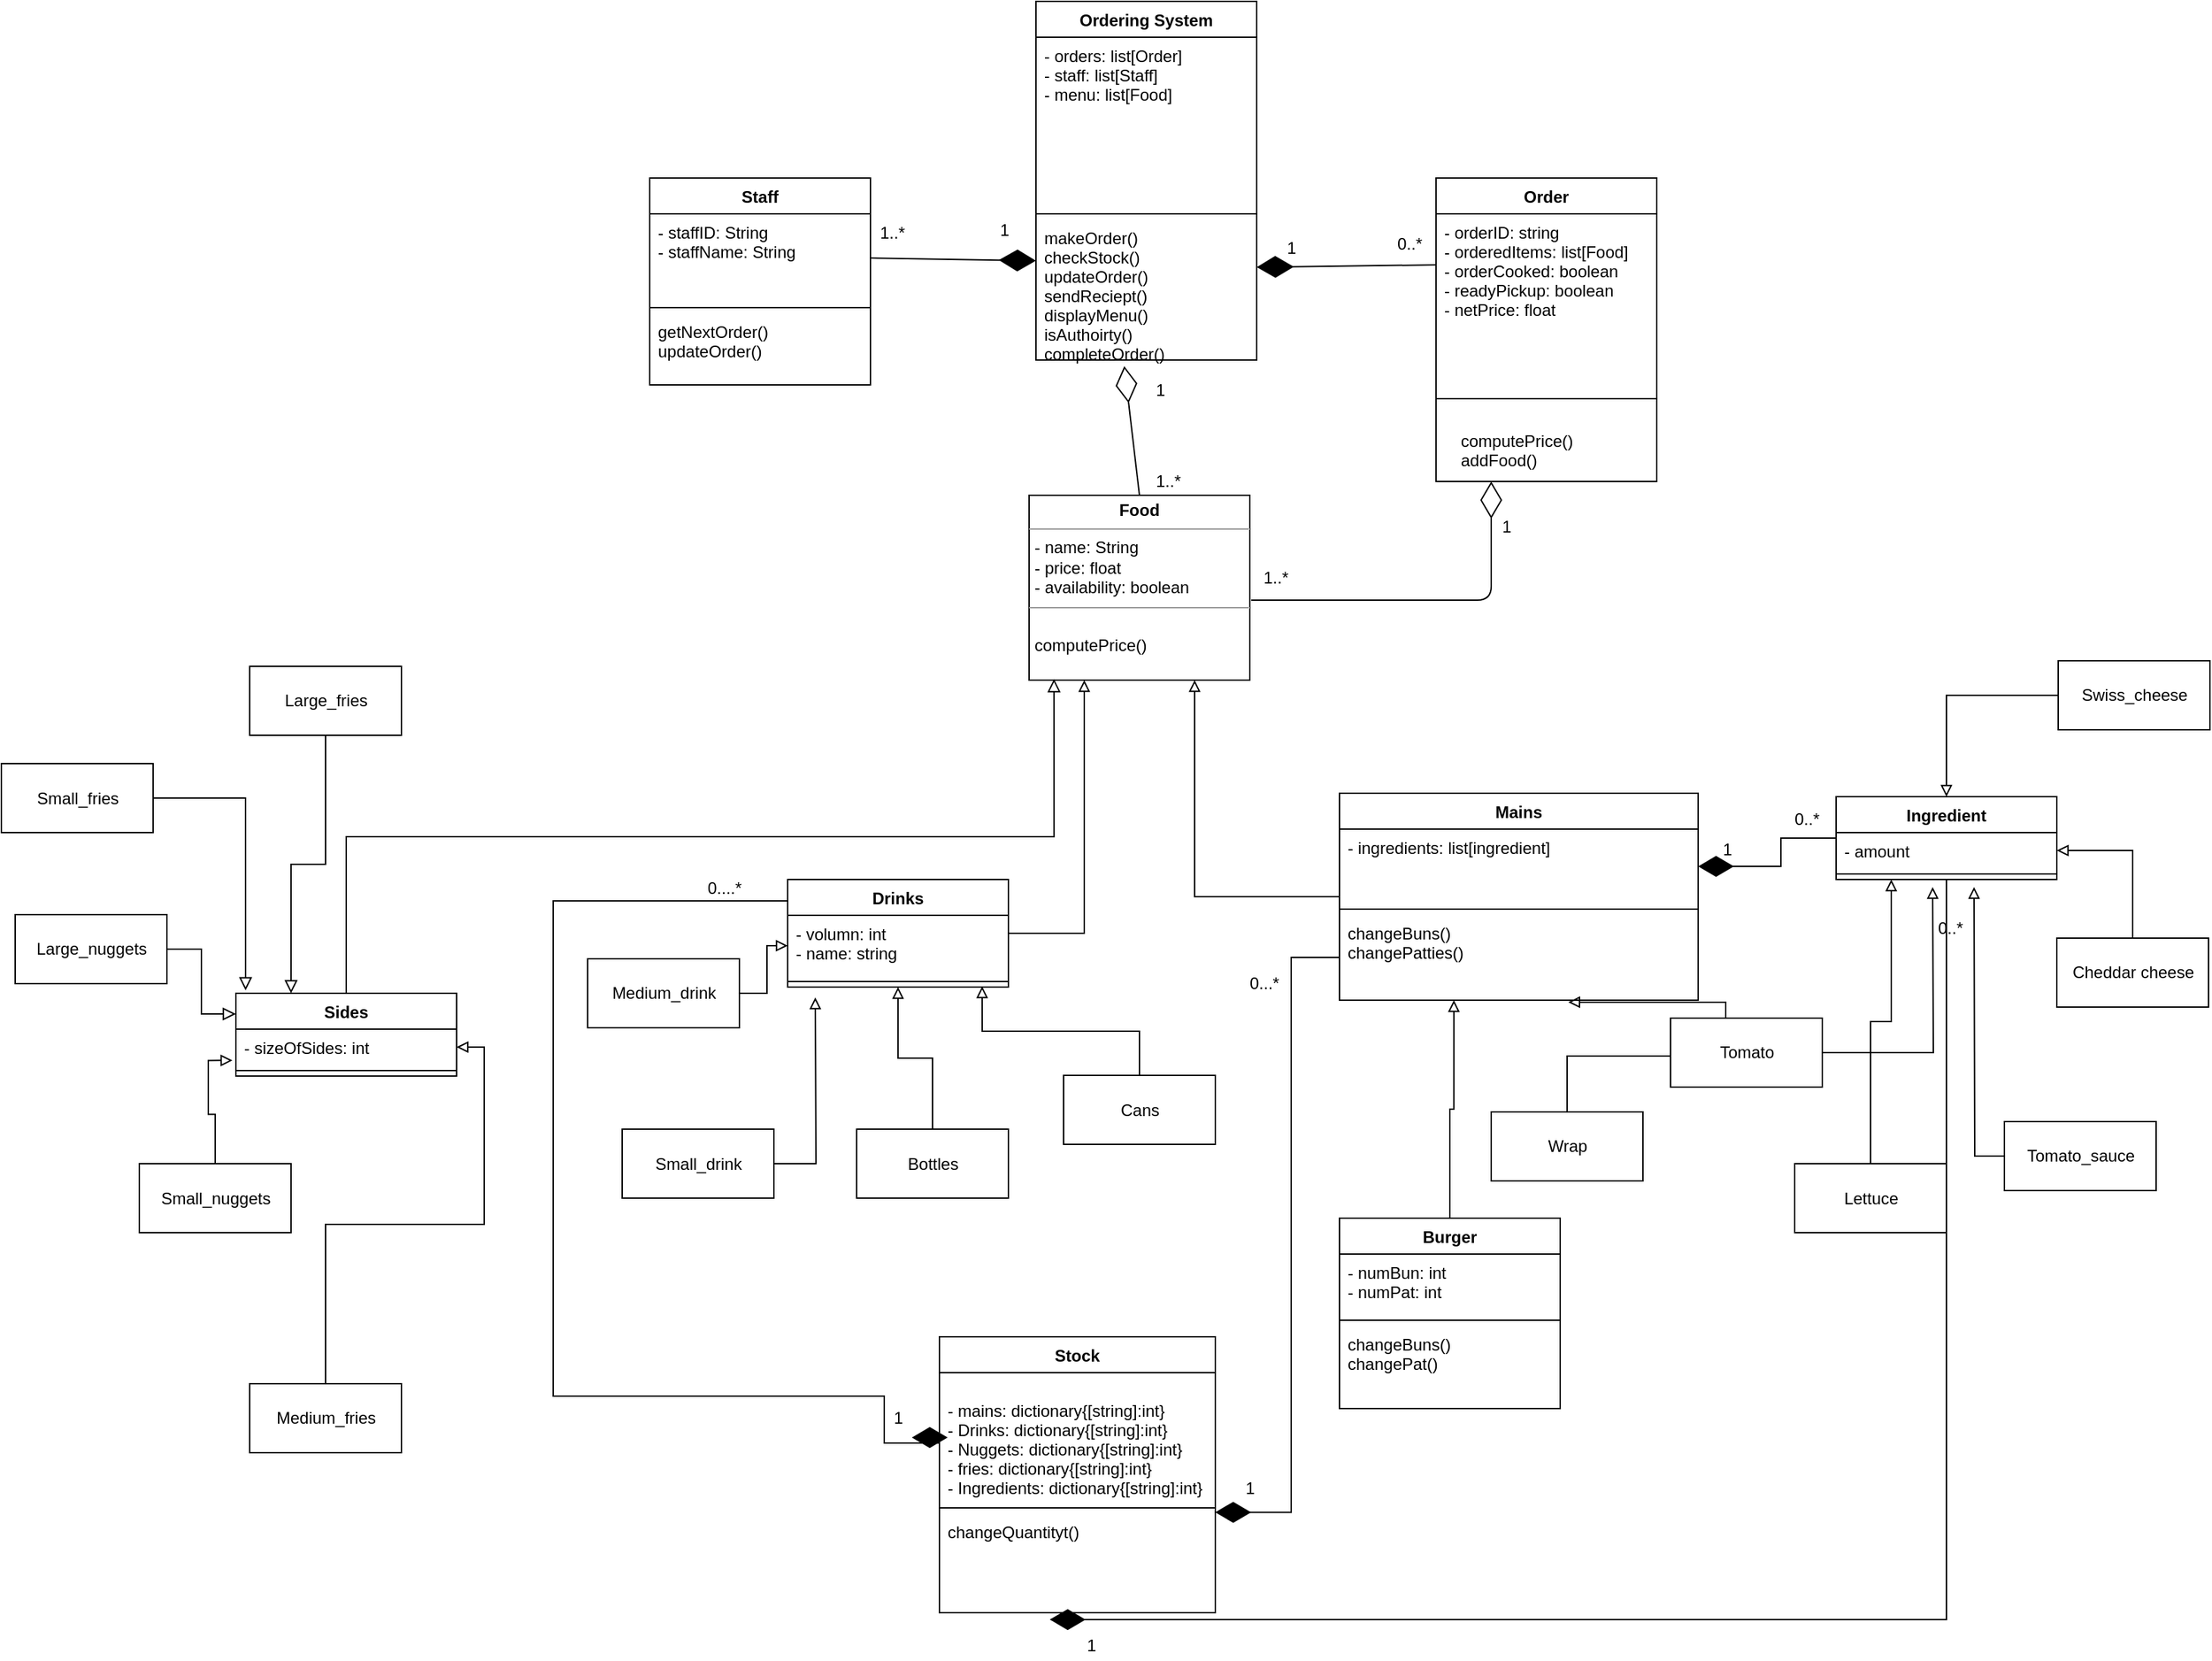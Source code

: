 <mxfile version="10.5.9"><diagram id="5gytXOl6D4iDugRrKdXu" name="Page-1"><mxGraphModel dx="567" dy="784" grid="1" gridSize="10" guides="1" tooltips="1" connect="1" arrows="1" fold="1" page="1" pageScale="1" pageWidth="827" pageHeight="1169" math="0" shadow="0"><root><mxCell id="0"/><mxCell id="1" parent="0"/><mxCell id="aKEfg9Bj62z_3khP71J6-56" style="edgeStyle=orthogonalEdgeStyle;rounded=0;orthogonalLoop=1;jettySize=auto;html=1;entryX=0.75;entryY=1;entryDx=0;entryDy=0;endArrow=block;endFill=0;" edge="1" parent="1" source="aKEfg9Bj62z_3khP71J6-57" target="aKEfg9Bj62z_3khP71J6-88"><mxGeometry relative="1" as="geometry"/></mxCell><mxCell id="aKEfg9Bj62z_3khP71J6-57" value="Mains" style="swimlane;fontStyle=1;align=center;verticalAlign=top;childLayout=stackLayout;horizontal=1;startSize=26;horizontalStack=0;resizeParent=1;resizeParentMax=0;resizeLast=0;collapsible=1;marginBottom=0;" vertex="1" parent="1"><mxGeometry x="1850" y="1332" width="260" height="150" as="geometry"/></mxCell><mxCell id="aKEfg9Bj62z_3khP71J6-58" value="- ingredients: list[ingredient]&#10;" style="text;strokeColor=none;fillColor=none;align=left;verticalAlign=top;spacingLeft=4;spacingRight=4;overflow=hidden;rotatable=0;points=[[0,0.5],[1,0.5]];portConstraint=eastwest;" vertex="1" parent="aKEfg9Bj62z_3khP71J6-57"><mxGeometry y="26" width="260" height="54" as="geometry"/></mxCell><mxCell id="aKEfg9Bj62z_3khP71J6-59" value="" style="line;strokeWidth=1;fillColor=none;align=left;verticalAlign=middle;spacingTop=-1;spacingLeft=3;spacingRight=3;rotatable=0;labelPosition=right;points=[];portConstraint=eastwest;" vertex="1" parent="aKEfg9Bj62z_3khP71J6-57"><mxGeometry y="80" width="260" height="8" as="geometry"/></mxCell><mxCell id="aKEfg9Bj62z_3khP71J6-60" value="changeBuns()&#10;changePatties()&#10;&#10;" style="text;strokeColor=none;fillColor=none;align=left;verticalAlign=top;spacingLeft=4;spacingRight=4;overflow=hidden;rotatable=0;points=[[0,0.5],[1,0.5]];portConstraint=eastwest;" vertex="1" parent="aKEfg9Bj62z_3khP71J6-57"><mxGeometry y="88" width="260" height="62" as="geometry"/></mxCell><mxCell id="aKEfg9Bj62z_3khP71J6-61" style="edgeStyle=orthogonalEdgeStyle;rounded=0;orthogonalLoop=1;jettySize=auto;html=1;entryX=0.25;entryY=1;entryDx=0;entryDy=0;endArrow=block;endFill=0;" edge="1" parent="1" source="aKEfg9Bj62z_3khP71J6-62" target="aKEfg9Bj62z_3khP71J6-88"><mxGeometry relative="1" as="geometry"/></mxCell><mxCell id="aKEfg9Bj62z_3khP71J6-169" style="edgeStyle=orthogonalEdgeStyle;rounded=0;orthogonalLoop=1;jettySize=auto;html=1;endArrow=diamondThin;endFill=1;endSize=23;strokeWidth=1;" edge="1" parent="1" source="aKEfg9Bj62z_3khP71J6-62"><mxGeometry relative="1" as="geometry"><mxPoint x="1540" y="1799" as="targetPoint"/><Array as="points"><mxPoint x="1280" y="1410"/><mxPoint x="1280" y="1769"/><mxPoint x="1520" y="1769"/><mxPoint x="1520" y="1803"/><mxPoint x="1560" y="1803"/></Array></mxGeometry></mxCell><mxCell id="aKEfg9Bj62z_3khP71J6-62" value="Drinks" style="swimlane;fontStyle=1;align=center;verticalAlign=top;childLayout=stackLayout;horizontal=1;startSize=26;horizontalStack=0;resizeParent=1;resizeParentMax=0;resizeLast=0;collapsible=1;marginBottom=0;" vertex="1" parent="1"><mxGeometry x="1450" y="1394.5" width="160" height="78" as="geometry"/></mxCell><mxCell id="aKEfg9Bj62z_3khP71J6-63" value="- volumn: int&#10;- name: string&#10;" style="text;strokeColor=none;fillColor=none;align=left;verticalAlign=top;spacingLeft=4;spacingRight=4;overflow=hidden;rotatable=0;points=[[0,0.5],[1,0.5]];portConstraint=eastwest;" vertex="1" parent="aKEfg9Bj62z_3khP71J6-62"><mxGeometry y="26" width="160" height="44" as="geometry"/></mxCell><mxCell id="aKEfg9Bj62z_3khP71J6-64" value="" style="line;strokeWidth=1;fillColor=none;align=left;verticalAlign=middle;spacingTop=-1;spacingLeft=3;spacingRight=3;rotatable=0;labelPosition=right;points=[];portConstraint=eastwest;" vertex="1" parent="aKEfg9Bj62z_3khP71J6-62"><mxGeometry y="70" width="160" height="8" as="geometry"/></mxCell><mxCell id="aKEfg9Bj62z_3khP71J6-66" style="edgeStyle=orthogonalEdgeStyle;rounded=0;orthogonalLoop=1;jettySize=auto;html=1;entryX=0.5;entryY=1;entryDx=0;entryDy=0;endArrow=block;endFill=0;" edge="1" parent="1" source="aKEfg9Bj62z_3khP71J6-67" target="aKEfg9Bj62z_3khP71J6-62"><mxGeometry relative="1" as="geometry"><mxPoint x="1525" y="1515" as="targetPoint"/></mxGeometry></mxCell><mxCell id="aKEfg9Bj62z_3khP71J6-67" value="Bottles" style="html=1;" vertex="1" parent="1"><mxGeometry x="1500" y="1575.5" width="110" height="50" as="geometry"/></mxCell><mxCell id="aKEfg9Bj62z_3khP71J6-68" style="edgeStyle=orthogonalEdgeStyle;rounded=0;orthogonalLoop=1;jettySize=auto;html=1;endArrow=block;endFill=0;entryX=0.881;entryY=0.938;entryDx=0;entryDy=0;entryPerimeter=0;" edge="1" parent="1" source="aKEfg9Bj62z_3khP71J6-69" target="aKEfg9Bj62z_3khP71J6-64"><mxGeometry relative="1" as="geometry"><mxPoint x="1590" y="1480" as="targetPoint"/></mxGeometry></mxCell><mxCell id="aKEfg9Bj62z_3khP71J6-69" value="Cans" style="html=1;" vertex="1" parent="1"><mxGeometry x="1650" y="1536.5" width="110" height="50" as="geometry"/></mxCell><mxCell id="aKEfg9Bj62z_3khP71J6-70" style="edgeStyle=orthogonalEdgeStyle;rounded=0;orthogonalLoop=1;jettySize=auto;html=1;entryX=-0.016;entryY=0.872;entryDx=0;entryDy=0;endArrow=block;endFill=0;entryPerimeter=0;" edge="1" parent="1" source="aKEfg9Bj62z_3khP71J6-71" target="aKEfg9Bj62z_3khP71J6-114"><mxGeometry relative="1" as="geometry"/></mxCell><mxCell id="aKEfg9Bj62z_3khP71J6-71" value="Small_nuggets" style="html=1;" vertex="1" parent="1"><mxGeometry x="980" y="1600.5" width="110" height="50" as="geometry"/></mxCell><mxCell id="aKEfg9Bj62z_3khP71J6-72" style="edgeStyle=orthogonalEdgeStyle;rounded=0;orthogonalLoop=1;jettySize=auto;html=1;entryX=1;entryY=0.5;entryDx=0;entryDy=0;endArrow=block;endFill=0;" edge="1" parent="1" source="aKEfg9Bj62z_3khP71J6-73" target="aKEfg9Bj62z_3khP71J6-114"><mxGeometry relative="1" as="geometry"/></mxCell><mxCell id="aKEfg9Bj62z_3khP71J6-73" value="Medium_fries&lt;br&gt;" style="html=1;" vertex="1" parent="1"><mxGeometry x="1060" y="1760" width="110" height="50" as="geometry"/></mxCell><mxCell id="aKEfg9Bj62z_3khP71J6-74" style="edgeStyle=orthogonalEdgeStyle;rounded=0;orthogonalLoop=1;jettySize=auto;html=1;entryX=0.319;entryY=1;entryDx=0;entryDy=0;entryPerimeter=0;endArrow=block;endFill=0;exitX=0.5;exitY=0;exitDx=0;exitDy=0;" edge="1" parent="1" source="aKEfg9Bj62z_3khP71J6-156" target="aKEfg9Bj62z_3khP71J6-60"><mxGeometry relative="1" as="geometry"><mxPoint x="1935" y="1625.5" as="sourcePoint"/></mxGeometry></mxCell><mxCell id="aKEfg9Bj62z_3khP71J6-76" style="edgeStyle=orthogonalEdgeStyle;rounded=0;orthogonalLoop=1;jettySize=auto;html=1;entryX=0.638;entryY=1.024;entryDx=0;entryDy=0;entryPerimeter=0;endArrow=block;endFill=0;" edge="1" parent="1" source="aKEfg9Bj62z_3khP71J6-77" target="aKEfg9Bj62z_3khP71J6-60"><mxGeometry relative="1" as="geometry"/></mxCell><mxCell id="aKEfg9Bj62z_3khP71J6-77" value="Wrap" style="html=1;" vertex="1" parent="1"><mxGeometry x="1960" y="1563" width="110" height="50" as="geometry"/></mxCell><mxCell id="aKEfg9Bj62z_3khP71J6-80" value="Order" style="swimlane;fontStyle=1;align=center;verticalAlign=top;childLayout=stackLayout;horizontal=1;startSize=26;horizontalStack=0;resizeParent=1;resizeParentMax=0;resizeLast=0;collapsible=1;marginBottom=0;" vertex="1" parent="1"><mxGeometry x="1920" y="886" width="160" height="220" as="geometry"/></mxCell><mxCell id="aKEfg9Bj62z_3khP71J6-81" value="- orderID: string&#10;- orderedItems: list[Food]&#10;- orderCooked: boolean&#10;- readyPickup: boolean&#10;- netPrice: float&#10;" style="text;strokeColor=none;fillColor=none;align=left;verticalAlign=top;spacingLeft=4;spacingRight=4;overflow=hidden;rotatable=0;points=[[0,0.5],[1,0.5]];portConstraint=eastwest;" vertex="1" parent="aKEfg9Bj62z_3khP71J6-80"><mxGeometry y="26" width="160" height="74" as="geometry"/></mxCell><mxCell id="aKEfg9Bj62z_3khP71J6-82" value="" style="line;strokeWidth=1;fillColor=none;align=left;verticalAlign=middle;spacingTop=-1;spacingLeft=3;spacingRight=3;rotatable=0;labelPosition=right;points=[];portConstraint=eastwest;" vertex="1" parent="aKEfg9Bj62z_3khP71J6-80"><mxGeometry y="100" width="160" height="120" as="geometry"/></mxCell><mxCell id="aKEfg9Bj62z_3khP71J6-84" value="Staff" style="swimlane;fontStyle=1;align=center;verticalAlign=top;childLayout=stackLayout;horizontal=1;startSize=26;horizontalStack=0;resizeParent=1;resizeParentMax=0;resizeLast=0;collapsible=1;marginBottom=0;" vertex="1" parent="1"><mxGeometry x="1350" y="886" width="160" height="150" as="geometry"/></mxCell><mxCell id="aKEfg9Bj62z_3khP71J6-85" value="- staffID: String&#10;- staffName: String" style="text;strokeColor=none;fillColor=none;align=left;verticalAlign=top;spacingLeft=4;spacingRight=4;overflow=hidden;rotatable=0;points=[[0,0.5],[1,0.5]];portConstraint=eastwest;" vertex="1" parent="aKEfg9Bj62z_3khP71J6-84"><mxGeometry y="26" width="160" height="64" as="geometry"/></mxCell><mxCell id="aKEfg9Bj62z_3khP71J6-86" value="" style="line;strokeWidth=1;fillColor=none;align=left;verticalAlign=middle;spacingTop=-1;spacingLeft=3;spacingRight=3;rotatable=0;labelPosition=right;points=[];portConstraint=eastwest;" vertex="1" parent="aKEfg9Bj62z_3khP71J6-84"><mxGeometry y="90" width="160" height="8" as="geometry"/></mxCell><mxCell id="aKEfg9Bj62z_3khP71J6-87" value="getNextOrder()&#10;updateOrder()&#10;" style="text;strokeColor=none;fillColor=none;align=left;verticalAlign=top;spacingLeft=4;spacingRight=4;overflow=hidden;rotatable=0;points=[[0,0.5],[1,0.5]];portConstraint=eastwest;" vertex="1" parent="aKEfg9Bj62z_3khP71J6-84"><mxGeometry y="98" width="160" height="52" as="geometry"/></mxCell><mxCell id="aKEfg9Bj62z_3khP71J6-88" value="&lt;p style=&quot;margin: 0px ; margin-top: 4px ; text-align: center&quot;&gt;&lt;b&gt;Food&lt;/b&gt;&lt;/p&gt;&lt;hr size=&quot;1&quot;&gt;&lt;p style=&quot;margin: 0px ; margin-left: 4px&quot;&gt;- name: String&lt;/p&gt;&lt;p style=&quot;margin: 0px ; margin-left: 4px&quot;&gt;- price: float&lt;/p&gt;&lt;p style=&quot;margin: 0px ; margin-left: 4px&quot;&gt;- availability: boolean&lt;/p&gt;&lt;hr size=&quot;1&quot;&gt;&lt;p style=&quot;margin: 0px ; margin-left: 4px&quot;&gt;&lt;br&gt;&lt;/p&gt;&lt;p style=&quot;margin: 0px ; margin-left: 4px&quot;&gt;computePrice()&lt;br&gt;&lt;/p&gt;&lt;div&gt;&lt;br&gt;&lt;/div&gt;" style="verticalAlign=top;align=left;overflow=fill;fontSize=12;fontFamily=Helvetica;html=1;" vertex="1" parent="1"><mxGeometry x="1625" y="1116" width="160" height="134" as="geometry"/></mxCell><mxCell id="aKEfg9Bj62z_3khP71J6-93" value="1&lt;br&gt;" style="text;html=1;resizable=0;points=[];autosize=1;align=left;verticalAlign=top;spacingTop=-4;" vertex="1" parent="1"><mxGeometry x="1966" y="1129" width="20" height="20" as="geometry"/></mxCell><mxCell id="aKEfg9Bj62z_3khP71J6-95" value="" style="endArrow=diamondThin;endFill=0;endSize=24;html=1;exitX=0.5;exitY=0;exitDx=0;exitDy=0;entryX=0.4;entryY=1.043;entryDx=0;entryDy=0;entryPerimeter=0;" edge="1" parent="1" source="aKEfg9Bj62z_3khP71J6-88" target="aKEfg9Bj62z_3khP71J6-180"><mxGeometry width="160" relative="1" as="geometry"><mxPoint x="1622" y="1066" as="sourcePoint"/><mxPoint x="1705" y="988" as="targetPoint"/></mxGeometry></mxCell><mxCell id="aKEfg9Bj62z_3khP71J6-97" value="0..*" style="text;html=1;resizable=0;points=[];autosize=1;align=left;verticalAlign=top;spacingTop=-4;" vertex="1" parent="1"><mxGeometry x="1890" y="924" width="30" height="20" as="geometry"/></mxCell><mxCell id="aKEfg9Bj62z_3khP71J6-99" value="1" style="text;html=1;resizable=0;points=[];autosize=1;align=left;verticalAlign=top;spacingTop=-4;" vertex="1" parent="1"><mxGeometry x="1715" y="1030" width="20" height="20" as="geometry"/></mxCell><mxCell id="aKEfg9Bj62z_3khP71J6-100" value="1..*" style="text;html=1;resizable=0;points=[];autosize=1;align=left;verticalAlign=top;spacingTop=-4;" vertex="1" parent="1"><mxGeometry x="1715" y="1096" width="30" height="20" as="geometry"/></mxCell><mxCell id="aKEfg9Bj62z_3khP71J6-101" value="" style="endArrow=diamondThin;endFill=1;endSize=24;html=1;exitX=1;exitY=0.5;exitDx=0;exitDy=0;" edge="1" parent="1" source="aKEfg9Bj62z_3khP71J6-85"><mxGeometry width="160" relative="1" as="geometry"><mxPoint x="1482.5" y="1076" as="sourcePoint"/><mxPoint x="1630" y="946" as="targetPoint"/></mxGeometry></mxCell><mxCell id="aKEfg9Bj62z_3khP71J6-102" value="1..*" style="text;html=1;resizable=0;points=[];autosize=1;align=left;verticalAlign=top;spacingTop=-4;" vertex="1" parent="1"><mxGeometry x="1515" y="916" width="30" height="20" as="geometry"/></mxCell><mxCell id="aKEfg9Bj62z_3khP71J6-110" value="" style="endArrow=diamondThin;endFill=0;endSize=24;html=1;exitX=1.006;exitY=0.567;exitDx=0;exitDy=0;exitPerimeter=0;entryX=0.25;entryY=1;entryDx=0;entryDy=0;" edge="1" parent="1" source="aKEfg9Bj62z_3khP71J6-88" target="aKEfg9Bj62z_3khP71J6-80"><mxGeometry width="160" relative="1" as="geometry"><mxPoint x="1970" y="1183" as="sourcePoint"/><mxPoint x="1970" y="1010" as="targetPoint"/><Array as="points"><mxPoint x="1960" y="1192"/></Array></mxGeometry></mxCell><mxCell id="aKEfg9Bj62z_3khP71J6-112" value="" style="endArrow=diamondThin;endFill=1;endSize=24;html=1;exitX=0;exitY=0.601;exitDx=0;exitDy=0;entryX=1;entryY=0.658;entryDx=0;entryDy=0;exitPerimeter=0;entryPerimeter=0;" edge="1" parent="1"><mxGeometry width="160" relative="1" as="geometry"><mxPoint x="1920" y="949" as="sourcePoint"/><mxPoint x="1790" y="950.667" as="targetPoint"/></mxGeometry></mxCell><mxCell id="aKEfg9Bj62z_3khP71J6-171" style="edgeStyle=orthogonalEdgeStyle;rounded=0;orthogonalLoop=1;jettySize=auto;html=1;exitX=0.5;exitY=0;exitDx=0;exitDy=0;endArrow=block;endFill=0;endSize=7;strokeWidth=1;jumpSize=6;startSize=6;entryX=0.113;entryY=0.994;entryDx=0;entryDy=0;entryPerimeter=0;" edge="1" parent="1" source="aKEfg9Bj62z_3khP71J6-113" target="aKEfg9Bj62z_3khP71J6-88"><mxGeometry relative="1" as="geometry"><mxPoint x="1650" y="1240" as="targetPoint"/></mxGeometry></mxCell><mxCell id="aKEfg9Bj62z_3khP71J6-113" value="Sides" style="swimlane;fontStyle=1;align=center;verticalAlign=top;childLayout=stackLayout;horizontal=1;startSize=26;horizontalStack=0;resizeParent=1;resizeParentMax=0;resizeLast=0;collapsible=1;marginBottom=0;" vertex="1" parent="1"><mxGeometry x="1050" y="1477" width="160" height="60" as="geometry"/></mxCell><mxCell id="aKEfg9Bj62z_3khP71J6-114" value="- sizeOfSides: int" style="text;strokeColor=none;fillColor=none;align=left;verticalAlign=top;spacingLeft=4;spacingRight=4;overflow=hidden;rotatable=0;points=[[0,0.5],[1,0.5]];portConstraint=eastwest;" vertex="1" parent="aKEfg9Bj62z_3khP71J6-113"><mxGeometry y="26" width="160" height="26" as="geometry"/></mxCell><mxCell id="aKEfg9Bj62z_3khP71J6-115" value="" style="line;strokeWidth=1;fillColor=none;align=left;verticalAlign=middle;spacingTop=-1;spacingLeft=3;spacingRight=3;rotatable=0;labelPosition=right;points=[];portConstraint=eastwest;" vertex="1" parent="aKEfg9Bj62z_3khP71J6-113"><mxGeometry y="52" width="160" height="8" as="geometry"/></mxCell><mxCell id="aKEfg9Bj62z_3khP71J6-117" value="Stock" style="swimlane;fontStyle=1;align=center;verticalAlign=top;childLayout=stackLayout;horizontal=1;startSize=26;horizontalStack=0;resizeParent=1;resizeParentMax=0;resizeLast=0;collapsible=1;marginBottom=0;" vertex="1" parent="1"><mxGeometry x="1560" y="1726" width="200" height="200" as="geometry"/></mxCell><mxCell id="aKEfg9Bj62z_3khP71J6-118" value="&#10;- mains: dictionary{[string]:int}&#10;- Drinks: dictionary{[string]:int}&#10;- Nuggets: dictionary{[string]:int}&#10;- fries: dictionary{[string]:int}&#10;- Ingredients: dictionary{[string]:int}&#10;&#10;" style="text;strokeColor=none;fillColor=none;align=left;verticalAlign=top;spacingLeft=4;spacingRight=4;overflow=hidden;rotatable=0;points=[[0,0.5],[1,0.5]];portConstraint=eastwest;" vertex="1" parent="aKEfg9Bj62z_3khP71J6-117"><mxGeometry y="26" width="200" height="94" as="geometry"/></mxCell><mxCell id="aKEfg9Bj62z_3khP71J6-119" value="" style="line;strokeWidth=1;fillColor=none;align=left;verticalAlign=middle;spacingTop=-1;spacingLeft=3;spacingRight=3;rotatable=0;labelPosition=right;points=[];portConstraint=eastwest;" vertex="1" parent="aKEfg9Bj62z_3khP71J6-117"><mxGeometry y="120" width="200" height="8" as="geometry"/></mxCell><mxCell id="aKEfg9Bj62z_3khP71J6-120" value="changeQuantityt()&#10;" style="text;strokeColor=none;fillColor=none;align=left;verticalAlign=top;spacingLeft=4;spacingRight=4;overflow=hidden;rotatable=0;points=[[0,0.5],[1,0.5]];portConstraint=eastwest;" vertex="1" parent="aKEfg9Bj62z_3khP71J6-117"><mxGeometry y="128" width="200" height="72" as="geometry"/></mxCell><mxCell id="aKEfg9Bj62z_3khP71J6-124" style="edgeStyle=orthogonalEdgeStyle;rounded=0;orthogonalLoop=1;jettySize=auto;html=1;endArrow=block;endFill=0;" edge="1" parent="1" source="aKEfg9Bj62z_3khP71J6-121"><mxGeometry relative="1" as="geometry"><mxPoint x="1470" y="1480" as="targetPoint"/></mxGeometry></mxCell><mxCell id="aKEfg9Bj62z_3khP71J6-121" value="Small_drink" style="html=1;" vertex="1" parent="1"><mxGeometry x="1330" y="1575.5" width="110" height="50" as="geometry"/></mxCell><mxCell id="aKEfg9Bj62z_3khP71J6-123" style="edgeStyle=orthogonalEdgeStyle;rounded=0;orthogonalLoop=1;jettySize=auto;html=1;exitX=1;exitY=0.5;exitDx=0;exitDy=0;endArrow=block;endFill=0;" edge="1" parent="1" source="aKEfg9Bj62z_3khP71J6-122" target="aKEfg9Bj62z_3khP71J6-63"><mxGeometry relative="1" as="geometry"/></mxCell><mxCell id="aKEfg9Bj62z_3khP71J6-122" value="Medium_drink" style="html=1;" vertex="1" parent="1"><mxGeometry x="1305" y="1452" width="110" height="50" as="geometry"/></mxCell><mxCell id="aKEfg9Bj62z_3khP71J6-155" style="edgeStyle=orthogonalEdgeStyle;rounded=0;orthogonalLoop=1;jettySize=auto;html=1;entryX=1;entryY=0.5;entryDx=0;entryDy=0;endArrow=diamondThin;endFill=1;strokeWidth=1;endSize=23;" edge="1" parent="1" source="aKEfg9Bj62z_3khP71J6-129" target="aKEfg9Bj62z_3khP71J6-58"><mxGeometry relative="1" as="geometry"/></mxCell><mxCell id="aKEfg9Bj62z_3khP71J6-168" style="edgeStyle=orthogonalEdgeStyle;rounded=0;orthogonalLoop=1;jettySize=auto;html=1;entryX=0.4;entryY=1.069;entryDx=0;entryDy=0;entryPerimeter=0;endArrow=diamondThin;endFill=1;endSize=23;strokeWidth=1;" edge="1" parent="1" source="aKEfg9Bj62z_3khP71J6-129" target="aKEfg9Bj62z_3khP71J6-120"><mxGeometry relative="1" as="geometry"/></mxCell><mxCell id="aKEfg9Bj62z_3khP71J6-129" value="Ingredient" style="swimlane;fontStyle=1;align=center;verticalAlign=top;childLayout=stackLayout;horizontal=1;startSize=26;horizontalStack=0;resizeParent=1;resizeParentMax=0;resizeLast=0;collapsible=1;marginBottom=0;" vertex="1" parent="1"><mxGeometry x="2210" y="1334.5" width="160" height="60" as="geometry"/></mxCell><mxCell id="aKEfg9Bj62z_3khP71J6-130" value="- amount&#10;" style="text;strokeColor=none;fillColor=none;align=left;verticalAlign=top;spacingLeft=4;spacingRight=4;overflow=hidden;rotatable=0;points=[[0,0.5],[1,0.5]];portConstraint=eastwest;" vertex="1" parent="aKEfg9Bj62z_3khP71J6-129"><mxGeometry y="26" width="160" height="26" as="geometry"/></mxCell><mxCell id="aKEfg9Bj62z_3khP71J6-131" value="" style="line;strokeWidth=1;fillColor=none;align=left;verticalAlign=middle;spacingTop=-1;spacingLeft=3;spacingRight=3;rotatable=0;labelPosition=right;points=[];portConstraint=eastwest;" vertex="1" parent="aKEfg9Bj62z_3khP71J6-129"><mxGeometry y="52" width="160" height="8" as="geometry"/></mxCell><mxCell id="aKEfg9Bj62z_3khP71J6-150" style="edgeStyle=orthogonalEdgeStyle;rounded=0;orthogonalLoop=1;jettySize=auto;html=1;endArrow=block;endFill=0;" edge="1" parent="1" source="aKEfg9Bj62z_3khP71J6-133"><mxGeometry relative="1" as="geometry"><mxPoint x="2280" y="1400" as="targetPoint"/></mxGeometry></mxCell><mxCell id="aKEfg9Bj62z_3khP71J6-133" value="Tomato" style="html=1;" vertex="1" parent="1"><mxGeometry x="2090" y="1495" width="110" height="50" as="geometry"/></mxCell><mxCell id="aKEfg9Bj62z_3khP71J6-151" style="edgeStyle=orthogonalEdgeStyle;rounded=0;orthogonalLoop=1;jettySize=auto;html=1;entryX=0.25;entryY=1;entryDx=0;entryDy=0;endArrow=block;endFill=0;" edge="1" parent="1" source="aKEfg9Bj62z_3khP71J6-134" target="aKEfg9Bj62z_3khP71J6-129"><mxGeometry relative="1" as="geometry"/></mxCell><mxCell id="aKEfg9Bj62z_3khP71J6-134" value="Lettuce" style="html=1;" vertex="1" parent="1"><mxGeometry x="2180" y="1600.5" width="110" height="50" as="geometry"/></mxCell><mxCell id="aKEfg9Bj62z_3khP71J6-154" style="edgeStyle=orthogonalEdgeStyle;rounded=0;orthogonalLoop=1;jettySize=auto;html=1;endArrow=block;endFill=0;" edge="1" parent="1" source="aKEfg9Bj62z_3khP71J6-135"><mxGeometry relative="1" as="geometry"><mxPoint x="2310" y="1400" as="targetPoint"/></mxGeometry></mxCell><mxCell id="aKEfg9Bj62z_3khP71J6-135" value="Tomato_sauce" style="html=1;" vertex="1" parent="1"><mxGeometry x="2332" y="1570" width="110" height="50" as="geometry"/></mxCell><mxCell id="aKEfg9Bj62z_3khP71J6-152" style="edgeStyle=orthogonalEdgeStyle;rounded=0;orthogonalLoop=1;jettySize=auto;html=1;entryX=1;entryY=0.5;entryDx=0;entryDy=0;endArrow=block;endFill=0;" edge="1" parent="1" source="aKEfg9Bj62z_3khP71J6-136" target="aKEfg9Bj62z_3khP71J6-130"><mxGeometry relative="1" as="geometry"/></mxCell><mxCell id="aKEfg9Bj62z_3khP71J6-136" value="Cheddar cheese" style="html=1;" vertex="1" parent="1"><mxGeometry x="2370" y="1437" width="110" height="50" as="geometry"/></mxCell><mxCell id="aKEfg9Bj62z_3khP71J6-153" style="edgeStyle=orthogonalEdgeStyle;rounded=0;orthogonalLoop=1;jettySize=auto;html=1;entryX=0.5;entryY=0;entryDx=0;entryDy=0;endArrow=block;endFill=0;" edge="1" parent="1" source="aKEfg9Bj62z_3khP71J6-138" target="aKEfg9Bj62z_3khP71J6-129"><mxGeometry relative="1" as="geometry"/></mxCell><mxCell id="aKEfg9Bj62z_3khP71J6-138" value="Swiss_cheese" style="html=1;" vertex="1" parent="1"><mxGeometry x="2371" y="1236" width="110" height="50" as="geometry"/></mxCell><mxCell id="aKEfg9Bj62z_3khP71J6-139" style="edgeStyle=orthogonalEdgeStyle;rounded=0;orthogonalLoop=1;jettySize=auto;html=1;exitX=0.5;exitY=1;exitDx=0;exitDy=0;endArrow=block;endFill=0;" edge="1" parent="1" source="aKEfg9Bj62z_3khP71J6-134" target="aKEfg9Bj62z_3khP71J6-134"><mxGeometry relative="1" as="geometry"/></mxCell><mxCell id="aKEfg9Bj62z_3khP71J6-156" value="Burger" style="swimlane;fontStyle=1;align=center;verticalAlign=top;childLayout=stackLayout;horizontal=1;startSize=26;horizontalStack=0;resizeParent=1;resizeParentMax=0;resizeLast=0;collapsible=1;marginBottom=0;" vertex="1" parent="1"><mxGeometry x="1850" y="1640" width="160" height="138" as="geometry"><mxRectangle y="26" width="160" height="40" as="alternateBounds"/></mxGeometry></mxCell><mxCell id="aKEfg9Bj62z_3khP71J6-157" value="- numBun: int&#10;- numPat: int&#10;&#10;" style="text;strokeColor=none;fillColor=none;align=left;verticalAlign=top;spacingLeft=4;spacingRight=4;overflow=hidden;rotatable=0;points=[[0,0.5],[1,0.5]];portConstraint=eastwest;" vertex="1" parent="aKEfg9Bj62z_3khP71J6-156"><mxGeometry y="26" width="160" height="44" as="geometry"/></mxCell><mxCell id="aKEfg9Bj62z_3khP71J6-158" value="" style="line;strokeWidth=1;fillColor=none;align=left;verticalAlign=middle;spacingTop=-1;spacingLeft=3;spacingRight=3;rotatable=0;labelPosition=right;points=[];portConstraint=eastwest;" vertex="1" parent="aKEfg9Bj62z_3khP71J6-156"><mxGeometry y="70" width="160" height="8" as="geometry"/></mxCell><mxCell id="aKEfg9Bj62z_3khP71J6-159" value="changeBuns()&#10;changePat()" style="text;strokeColor=none;fillColor=none;align=left;verticalAlign=top;spacingLeft=4;spacingRight=4;overflow=hidden;rotatable=0;points=[[0,0.5],[1,0.5]];portConstraint=eastwest;" vertex="1" parent="aKEfg9Bj62z_3khP71J6-156"><mxGeometry y="78" width="160" height="60" as="geometry"/></mxCell><mxCell id="aKEfg9Bj62z_3khP71J6-167" style="edgeStyle=orthogonalEdgeStyle;rounded=0;orthogonalLoop=1;jettySize=auto;html=1;entryX=1;entryY=1.077;entryDx=0;entryDy=0;entryPerimeter=0;endArrow=diamondThin;endFill=1;endSize=23;strokeWidth=1;" edge="1" parent="1" source="aKEfg9Bj62z_3khP71J6-60" target="aKEfg9Bj62z_3khP71J6-118"><mxGeometry relative="1" as="geometry"/></mxCell><mxCell id="aKEfg9Bj62z_3khP71J6-177" value="Ordering System&#10;&#10;" style="swimlane;fontStyle=1;align=center;verticalAlign=top;childLayout=stackLayout;horizontal=1;startSize=26;horizontalStack=0;resizeParent=1;resizeParentMax=0;resizeLast=0;collapsible=1;marginBottom=0;" vertex="1" parent="1"><mxGeometry x="1630" y="758" width="160" height="260" as="geometry"/></mxCell><mxCell id="aKEfg9Bj62z_3khP71J6-178" value="- orders: list[Order]&#10;- staff: list[Staff]&#10;- menu: list[Food]&#10;&#10;" style="text;strokeColor=none;fillColor=none;align=left;verticalAlign=top;spacingLeft=4;spacingRight=4;overflow=hidden;rotatable=0;points=[[0,0.5],[1,0.5]];portConstraint=eastwest;" vertex="1" parent="aKEfg9Bj62z_3khP71J6-177"><mxGeometry y="26" width="160" height="124" as="geometry"/></mxCell><mxCell id="aKEfg9Bj62z_3khP71J6-179" value="" style="line;strokeWidth=1;fillColor=none;align=left;verticalAlign=middle;spacingTop=-1;spacingLeft=3;spacingRight=3;rotatable=0;labelPosition=right;points=[];portConstraint=eastwest;" vertex="1" parent="aKEfg9Bj62z_3khP71J6-177"><mxGeometry y="150" width="160" height="8" as="geometry"/></mxCell><mxCell id="aKEfg9Bj62z_3khP71J6-180" value="makeOrder()&#10;checkStock()&#10;updateOrder()&#10;sendReciept()&#10;displayMenu()&#10;isAuthoirty()&#10;completeOrder()" style="text;strokeColor=none;fillColor=none;align=left;verticalAlign=top;spacingLeft=4;spacingRight=4;overflow=hidden;rotatable=0;points=[[0,0.5],[1,0.5]];portConstraint=eastwest;" vertex="1" parent="aKEfg9Bj62z_3khP71J6-177"><mxGeometry y="158" width="160" height="102" as="geometry"/></mxCell><mxCell id="aKEfg9Bj62z_3khP71J6-182" value="computePrice()&lt;br&gt;addFood()&lt;br&gt;" style="text;html=1;resizable=0;points=[];autosize=1;align=left;verticalAlign=top;spacingTop=-4;" vertex="1" parent="1"><mxGeometry x="1936" y="1067" width="100" height="30" as="geometry"/></mxCell><mxCell id="aKEfg9Bj62z_3khP71J6-184" style="edgeStyle=orthogonalEdgeStyle;rounded=0;jumpSize=6;orthogonalLoop=1;jettySize=auto;html=1;entryX=0;entryY=0.25;entryDx=0;entryDy=0;startSize=6;endArrow=block;endFill=0;endSize=7;strokeWidth=1;" edge="1" parent="1" source="aKEfg9Bj62z_3khP71J6-183" target="aKEfg9Bj62z_3khP71J6-113"><mxGeometry relative="1" as="geometry"/></mxCell><mxCell id="aKEfg9Bj62z_3khP71J6-183" value="Large_nuggets" style="html=1;" vertex="1" parent="1"><mxGeometry x="890" y="1420" width="110" height="50" as="geometry"/></mxCell><mxCell id="aKEfg9Bj62z_3khP71J6-189" style="edgeStyle=orthogonalEdgeStyle;rounded=0;jumpSize=6;orthogonalLoop=1;jettySize=auto;html=1;entryX=0.25;entryY=0;entryDx=0;entryDy=0;startSize=6;endArrow=block;endFill=0;endSize=7;strokeWidth=1;" edge="1" parent="1" source="aKEfg9Bj62z_3khP71J6-185" target="aKEfg9Bj62z_3khP71J6-113"><mxGeometry relative="1" as="geometry"/></mxCell><mxCell id="aKEfg9Bj62z_3khP71J6-185" value="Large_fries&lt;br&gt;" style="html=1;" vertex="1" parent="1"><mxGeometry x="1060" y="1240" width="110" height="50" as="geometry"/></mxCell><mxCell id="aKEfg9Bj62z_3khP71J6-188" style="edgeStyle=orthogonalEdgeStyle;rounded=0;jumpSize=6;orthogonalLoop=1;jettySize=auto;html=1;entryX=0.044;entryY=-0.035;entryDx=0;entryDy=0;entryPerimeter=0;startSize=6;endArrow=block;endFill=0;endSize=7;strokeWidth=1;" edge="1" parent="1" source="aKEfg9Bj62z_3khP71J6-186" target="aKEfg9Bj62z_3khP71J6-113"><mxGeometry relative="1" as="geometry"/></mxCell><mxCell id="aKEfg9Bj62z_3khP71J6-186" value="Small_fries&lt;br&gt;" style="html=1;" vertex="1" parent="1"><mxGeometry x="880" y="1310.5" width="110" height="50" as="geometry"/></mxCell><mxCell id="aKEfg9Bj62z_3khP71J6-190" value="1" style="text;html=1;resizable=0;points=[];autosize=1;align=left;verticalAlign=top;spacingTop=-4;" vertex="1" parent="1"><mxGeometry x="1525" y="1775" width="20" height="20" as="geometry"/></mxCell><mxCell id="aKEfg9Bj62z_3khP71J6-191" value="1" style="text;html=1;resizable=0;points=[];autosize=1;align=left;verticalAlign=top;spacingTop=-4;" vertex="1" parent="1"><mxGeometry x="1780" y="1826" width="20" height="20" as="geometry"/></mxCell><mxCell id="aKEfg9Bj62z_3khP71J6-195" value="0....*" style="text;html=1;resizable=0;points=[];autosize=1;align=left;verticalAlign=top;spacingTop=-4;" vertex="1" parent="1"><mxGeometry x="1390" y="1390.5" width="40" height="20" as="geometry"/></mxCell><mxCell id="aKEfg9Bj62z_3khP71J6-196" value="0...*" style="text;html=1;resizable=0;points=[];autosize=1;align=left;verticalAlign=top;spacingTop=-4;" vertex="1" parent="1"><mxGeometry x="1783" y="1460" width="40" height="20" as="geometry"/></mxCell><mxCell id="aKEfg9Bj62z_3khP71J6-197" value="1" style="text;html=1;resizable=0;points=[];autosize=1;align=left;verticalAlign=top;spacingTop=-4;" vertex="1" parent="1"><mxGeometry x="2126" y="1363" width="20" height="20" as="geometry"/></mxCell><mxCell id="aKEfg9Bj62z_3khP71J6-198" value="0..*" style="text;html=1;resizable=0;points=[];autosize=1;align=left;verticalAlign=top;spacingTop=-4;" vertex="1" parent="1"><mxGeometry x="2178" y="1340.5" width="30" height="20" as="geometry"/></mxCell><mxCell id="aKEfg9Bj62z_3khP71J6-199" value="1" style="text;html=1;resizable=0;points=[];autosize=1;align=left;verticalAlign=top;spacingTop=-4;" vertex="1" parent="1"><mxGeometry x="1810" y="927" width="20" height="20" as="geometry"/></mxCell><mxCell id="aKEfg9Bj62z_3khP71J6-200" value="1" style="text;html=1;resizable=0;points=[];autosize=1;align=left;verticalAlign=top;spacingTop=-4;" vertex="1" parent="1"><mxGeometry x="1602" y="913.5" width="20" height="20" as="geometry"/></mxCell><mxCell id="aKEfg9Bj62z_3khP71J6-202" value="1..*" style="text;html=1;resizable=0;points=[];autosize=1;align=left;verticalAlign=top;spacingTop=-4;" vertex="1" parent="1"><mxGeometry x="1793" y="1166" width="30" height="20" as="geometry"/></mxCell><mxCell id="aKEfg9Bj62z_3khP71J6-203" value="1" style="text;html=1;resizable=0;points=[];autosize=1;align=left;verticalAlign=top;spacingTop=-4;" vertex="1" parent="1"><mxGeometry x="1665" y="1940" width="20" height="20" as="geometry"/></mxCell><mxCell id="aKEfg9Bj62z_3khP71J6-204" value="0..*" style="text;html=1;resizable=0;points=[];autosize=1;align=left;verticalAlign=top;spacingTop=-4;" vertex="1" parent="1"><mxGeometry x="2282" y="1420" width="30" height="20" as="geometry"/></mxCell></root></mxGraphModel></diagram></mxfile>
